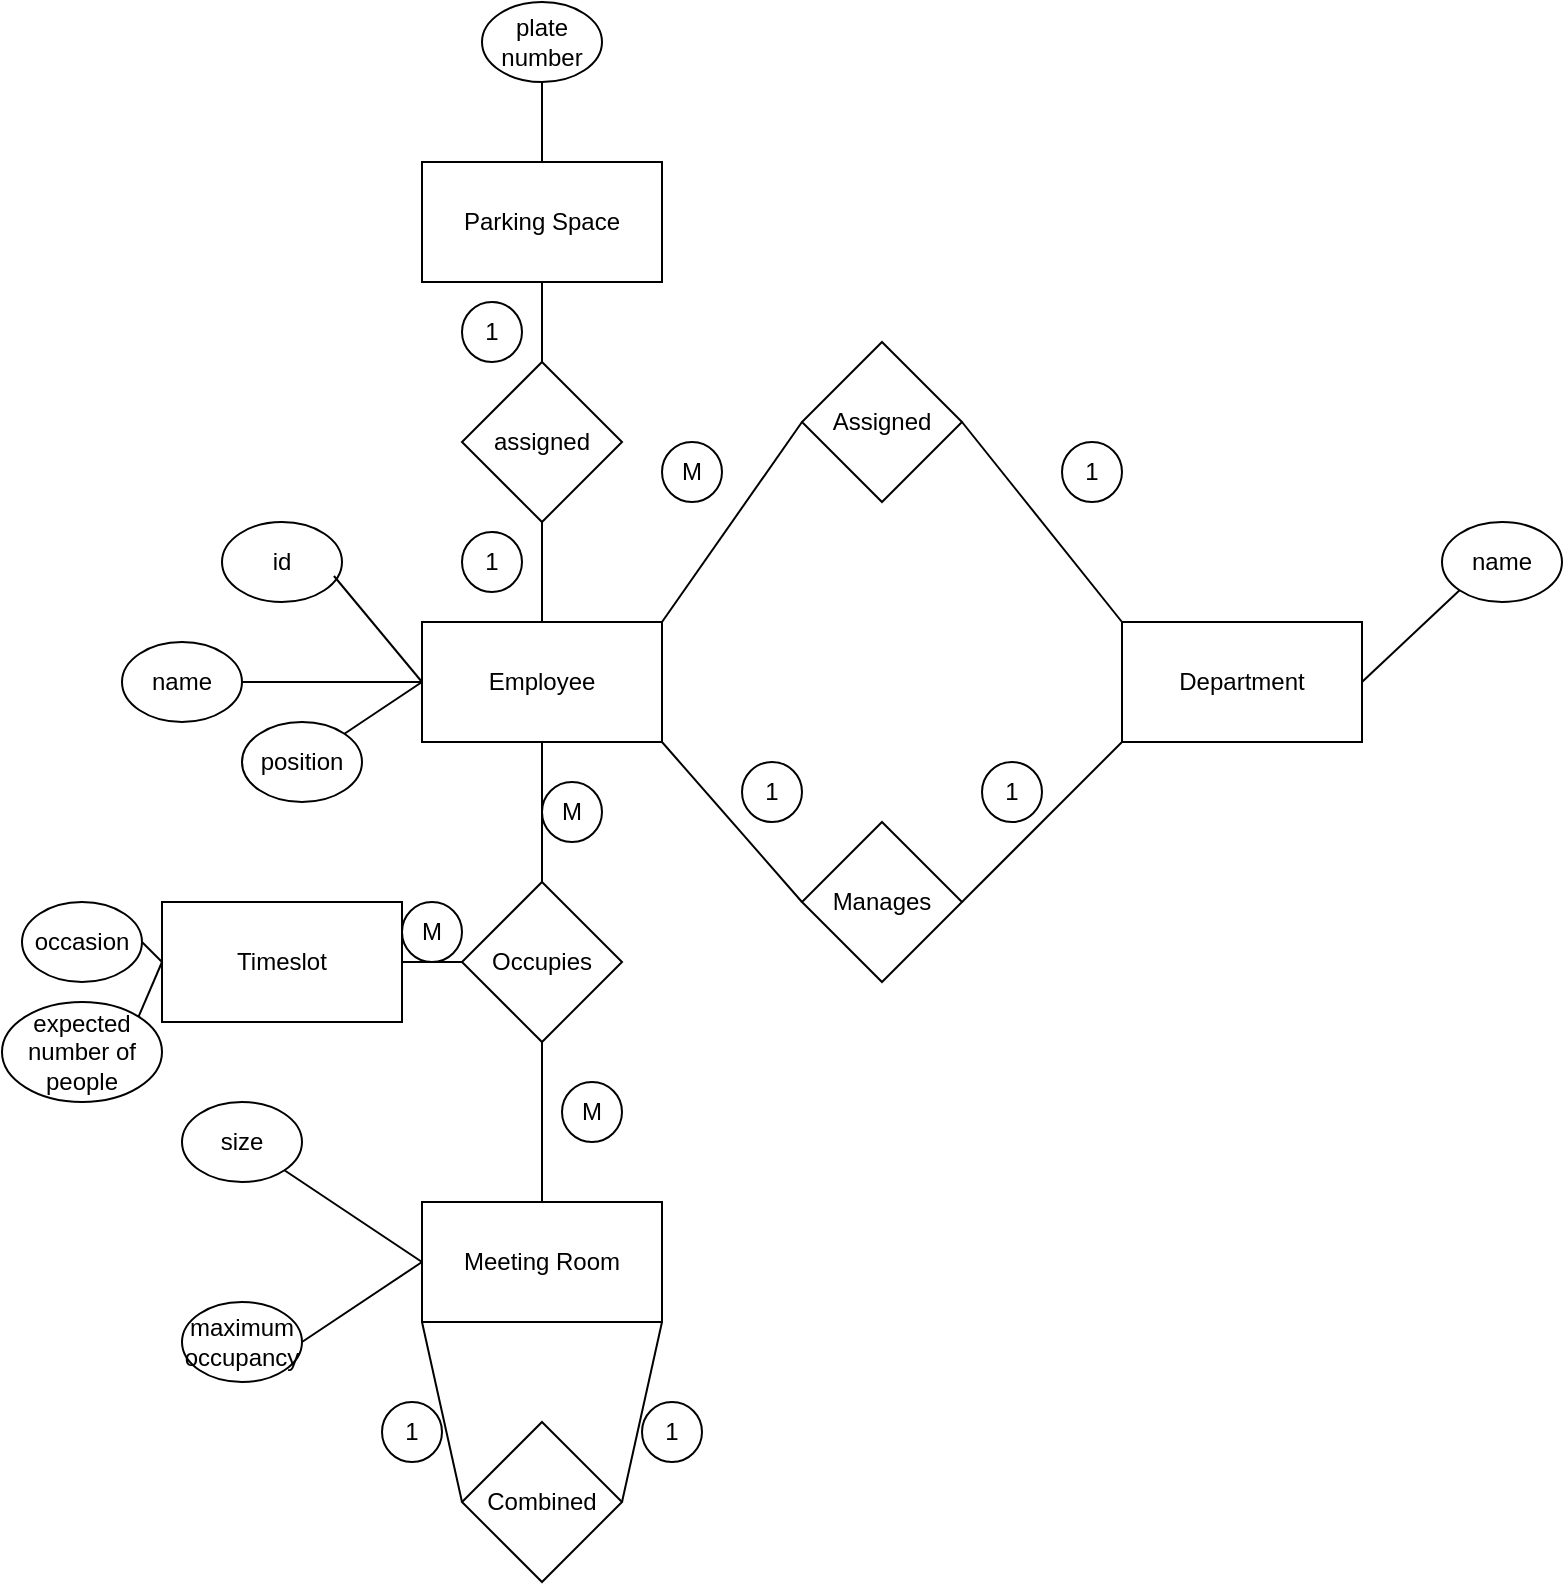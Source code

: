 <mxfile version="24.7.16">
  <diagram name="Page-1" id="DWUx_tRH7NIHmu86fIoj">
    <mxGraphModel dx="1434" dy="820" grid="1" gridSize="10" guides="1" tooltips="1" connect="1" arrows="1" fold="1" page="1" pageScale="1" pageWidth="850" pageHeight="1100" math="0" shadow="0">
      <root>
        <mxCell id="0" />
        <mxCell id="1" parent="0" />
        <mxCell id="FTBoBfg9ZKaS-vHJGrUH-1" value="Employee" style="rounded=0;whiteSpace=wrap;html=1;" vertex="1" parent="1">
          <mxGeometry x="245" y="400" width="120" height="60" as="geometry" />
        </mxCell>
        <mxCell id="FTBoBfg9ZKaS-vHJGrUH-2" value="id" style="ellipse;whiteSpace=wrap;html=1;" vertex="1" parent="1">
          <mxGeometry x="145" y="350" width="60" height="40" as="geometry" />
        </mxCell>
        <mxCell id="FTBoBfg9ZKaS-vHJGrUH-4" value="name" style="ellipse;whiteSpace=wrap;html=1;" vertex="1" parent="1">
          <mxGeometry x="95" y="410" width="60" height="40" as="geometry" />
        </mxCell>
        <mxCell id="FTBoBfg9ZKaS-vHJGrUH-5" value="position" style="ellipse;whiteSpace=wrap;html=1;" vertex="1" parent="1">
          <mxGeometry x="155" y="450" width="60" height="40" as="geometry" />
        </mxCell>
        <mxCell id="FTBoBfg9ZKaS-vHJGrUH-7" value="" style="endArrow=none;html=1;rounded=0;exitX=1;exitY=0;exitDx=0;exitDy=0;entryX=0;entryY=0.5;entryDx=0;entryDy=0;" edge="1" parent="1" source="FTBoBfg9ZKaS-vHJGrUH-5" target="FTBoBfg9ZKaS-vHJGrUH-1">
          <mxGeometry width="50" height="50" relative="1" as="geometry">
            <mxPoint x="435" y="620" as="sourcePoint" />
            <mxPoint x="485" y="570" as="targetPoint" />
          </mxGeometry>
        </mxCell>
        <mxCell id="FTBoBfg9ZKaS-vHJGrUH-8" value="" style="endArrow=none;html=1;rounded=0;exitX=1;exitY=0.5;exitDx=0;exitDy=0;entryX=0;entryY=0.5;entryDx=0;entryDy=0;" edge="1" parent="1" source="FTBoBfg9ZKaS-vHJGrUH-4" target="FTBoBfg9ZKaS-vHJGrUH-1">
          <mxGeometry width="50" height="50" relative="1" as="geometry">
            <mxPoint x="435" y="620" as="sourcePoint" />
            <mxPoint x="485" y="570" as="targetPoint" />
          </mxGeometry>
        </mxCell>
        <mxCell id="FTBoBfg9ZKaS-vHJGrUH-9" value="" style="endArrow=none;html=1;rounded=0;exitX=0.933;exitY=0.675;exitDx=0;exitDy=0;exitPerimeter=0;entryX=0;entryY=0.5;entryDx=0;entryDy=0;" edge="1" parent="1" source="FTBoBfg9ZKaS-vHJGrUH-2" target="FTBoBfg9ZKaS-vHJGrUH-1">
          <mxGeometry width="50" height="50" relative="1" as="geometry">
            <mxPoint x="435" y="620" as="sourcePoint" />
            <mxPoint x="485" y="570" as="targetPoint" />
          </mxGeometry>
        </mxCell>
        <mxCell id="FTBoBfg9ZKaS-vHJGrUH-10" value="Department" style="rounded=0;whiteSpace=wrap;html=1;" vertex="1" parent="1">
          <mxGeometry x="595" y="400" width="120" height="60" as="geometry" />
        </mxCell>
        <mxCell id="FTBoBfg9ZKaS-vHJGrUH-11" value="name" style="ellipse;whiteSpace=wrap;html=1;" vertex="1" parent="1">
          <mxGeometry x="755" y="350" width="60" height="40" as="geometry" />
        </mxCell>
        <mxCell id="FTBoBfg9ZKaS-vHJGrUH-12" value="" style="endArrow=none;html=1;rounded=0;entryX=0;entryY=1;entryDx=0;entryDy=0;exitX=1;exitY=0.5;exitDx=0;exitDy=0;" edge="1" parent="1" source="FTBoBfg9ZKaS-vHJGrUH-10" target="FTBoBfg9ZKaS-vHJGrUH-11">
          <mxGeometry width="50" height="50" relative="1" as="geometry">
            <mxPoint x="435" y="620" as="sourcePoint" />
            <mxPoint x="485" y="570" as="targetPoint" />
          </mxGeometry>
        </mxCell>
        <mxCell id="FTBoBfg9ZKaS-vHJGrUH-13" value="Assigned" style="rhombus;whiteSpace=wrap;html=1;" vertex="1" parent="1">
          <mxGeometry x="435" y="260" width="80" height="80" as="geometry" />
        </mxCell>
        <mxCell id="FTBoBfg9ZKaS-vHJGrUH-14" value="" style="endArrow=none;html=1;rounded=0;exitX=0;exitY=0.5;exitDx=0;exitDy=0;entryX=1;entryY=0;entryDx=0;entryDy=0;" edge="1" parent="1" source="FTBoBfg9ZKaS-vHJGrUH-13" target="FTBoBfg9ZKaS-vHJGrUH-1">
          <mxGeometry width="50" height="50" relative="1" as="geometry">
            <mxPoint x="435" y="620" as="sourcePoint" />
            <mxPoint x="485" y="570" as="targetPoint" />
          </mxGeometry>
        </mxCell>
        <mxCell id="FTBoBfg9ZKaS-vHJGrUH-15" value="" style="endArrow=none;html=1;rounded=0;entryX=1;entryY=0.5;entryDx=0;entryDy=0;exitX=0;exitY=0;exitDx=0;exitDy=0;" edge="1" parent="1" source="FTBoBfg9ZKaS-vHJGrUH-10" target="FTBoBfg9ZKaS-vHJGrUH-13">
          <mxGeometry width="50" height="50" relative="1" as="geometry">
            <mxPoint x="435" y="620" as="sourcePoint" />
            <mxPoint x="485" y="570" as="targetPoint" />
          </mxGeometry>
        </mxCell>
        <mxCell id="FTBoBfg9ZKaS-vHJGrUH-16" value="Manages" style="rhombus;whiteSpace=wrap;html=1;" vertex="1" parent="1">
          <mxGeometry x="435" y="500" width="80" height="80" as="geometry" />
        </mxCell>
        <mxCell id="FTBoBfg9ZKaS-vHJGrUH-17" value="" style="endArrow=none;html=1;rounded=0;exitX=1;exitY=1;exitDx=0;exitDy=0;entryX=0;entryY=0.5;entryDx=0;entryDy=0;" edge="1" parent="1" source="FTBoBfg9ZKaS-vHJGrUH-1" target="FTBoBfg9ZKaS-vHJGrUH-16">
          <mxGeometry width="50" height="50" relative="1" as="geometry">
            <mxPoint x="435" y="620" as="sourcePoint" />
            <mxPoint x="485" y="570" as="targetPoint" />
          </mxGeometry>
        </mxCell>
        <mxCell id="FTBoBfg9ZKaS-vHJGrUH-18" value="" style="endArrow=none;html=1;rounded=0;exitX=0;exitY=1;exitDx=0;exitDy=0;entryX=1;entryY=0.5;entryDx=0;entryDy=0;" edge="1" parent="1" source="FTBoBfg9ZKaS-vHJGrUH-10" target="FTBoBfg9ZKaS-vHJGrUH-16">
          <mxGeometry width="50" height="50" relative="1" as="geometry">
            <mxPoint x="435" y="620" as="sourcePoint" />
            <mxPoint x="485" y="570" as="targetPoint" />
          </mxGeometry>
        </mxCell>
        <mxCell id="FTBoBfg9ZKaS-vHJGrUH-19" value="1" style="ellipse;whiteSpace=wrap;html=1;aspect=fixed;" vertex="1" parent="1">
          <mxGeometry x="405" y="470" width="30" height="30" as="geometry" />
        </mxCell>
        <mxCell id="FTBoBfg9ZKaS-vHJGrUH-20" value="1" style="ellipse;whiteSpace=wrap;html=1;aspect=fixed;" vertex="1" parent="1">
          <mxGeometry x="525" y="470" width="30" height="30" as="geometry" />
        </mxCell>
        <mxCell id="FTBoBfg9ZKaS-vHJGrUH-22" value="M" style="ellipse;whiteSpace=wrap;html=1;aspect=fixed;" vertex="1" parent="1">
          <mxGeometry x="365" y="310" width="30" height="30" as="geometry" />
        </mxCell>
        <mxCell id="FTBoBfg9ZKaS-vHJGrUH-25" value="1" style="ellipse;whiteSpace=wrap;html=1;aspect=fixed;" vertex="1" parent="1">
          <mxGeometry x="565" y="310" width="30" height="30" as="geometry" />
        </mxCell>
        <mxCell id="FTBoBfg9ZKaS-vHJGrUH-26" value="Meeting Room" style="rounded=0;whiteSpace=wrap;html=1;" vertex="1" parent="1">
          <mxGeometry x="245" y="690" width="120" height="60" as="geometry" />
        </mxCell>
        <mxCell id="FTBoBfg9ZKaS-vHJGrUH-27" value="size" style="ellipse;whiteSpace=wrap;html=1;" vertex="1" parent="1">
          <mxGeometry x="125" y="640" width="60" height="40" as="geometry" />
        </mxCell>
        <mxCell id="FTBoBfg9ZKaS-vHJGrUH-28" value="maximum occupancy" style="ellipse;whiteSpace=wrap;html=1;" vertex="1" parent="1">
          <mxGeometry x="125" y="740" width="60" height="40" as="geometry" />
        </mxCell>
        <mxCell id="FTBoBfg9ZKaS-vHJGrUH-30" value="" style="endArrow=none;html=1;rounded=0;exitX=1;exitY=1;exitDx=0;exitDy=0;entryX=0;entryY=0.5;entryDx=0;entryDy=0;" edge="1" parent="1" source="FTBoBfg9ZKaS-vHJGrUH-27" target="FTBoBfg9ZKaS-vHJGrUH-26">
          <mxGeometry width="50" height="50" relative="1" as="geometry">
            <mxPoint x="435" y="620" as="sourcePoint" />
            <mxPoint x="485" y="570" as="targetPoint" />
          </mxGeometry>
        </mxCell>
        <mxCell id="FTBoBfg9ZKaS-vHJGrUH-31" value="" style="endArrow=none;html=1;rounded=0;entryX=1;entryY=0.5;entryDx=0;entryDy=0;exitX=0;exitY=0.5;exitDx=0;exitDy=0;" edge="1" parent="1" source="FTBoBfg9ZKaS-vHJGrUH-26" target="FTBoBfg9ZKaS-vHJGrUH-28">
          <mxGeometry width="50" height="50" relative="1" as="geometry">
            <mxPoint x="435" y="620" as="sourcePoint" />
            <mxPoint x="485" y="570" as="targetPoint" />
          </mxGeometry>
        </mxCell>
        <mxCell id="FTBoBfg9ZKaS-vHJGrUH-32" value="Combined" style="rhombus;whiteSpace=wrap;html=1;" vertex="1" parent="1">
          <mxGeometry x="265" y="800" width="80" height="80" as="geometry" />
        </mxCell>
        <mxCell id="FTBoBfg9ZKaS-vHJGrUH-33" value="" style="endArrow=none;html=1;rounded=0;exitX=0;exitY=1;exitDx=0;exitDy=0;entryX=0;entryY=0.5;entryDx=0;entryDy=0;" edge="1" parent="1" source="FTBoBfg9ZKaS-vHJGrUH-26" target="FTBoBfg9ZKaS-vHJGrUH-32">
          <mxGeometry width="50" height="50" relative="1" as="geometry">
            <mxPoint x="435" y="620" as="sourcePoint" />
            <mxPoint x="485" y="570" as="targetPoint" />
          </mxGeometry>
        </mxCell>
        <mxCell id="FTBoBfg9ZKaS-vHJGrUH-34" value="" style="endArrow=none;html=1;rounded=0;entryX=1;entryY=0.5;entryDx=0;entryDy=0;exitX=1;exitY=1;exitDx=0;exitDy=0;" edge="1" parent="1" source="FTBoBfg9ZKaS-vHJGrUH-26" target="FTBoBfg9ZKaS-vHJGrUH-32">
          <mxGeometry width="50" height="50" relative="1" as="geometry">
            <mxPoint x="435" y="620" as="sourcePoint" />
            <mxPoint x="485" y="570" as="targetPoint" />
          </mxGeometry>
        </mxCell>
        <mxCell id="FTBoBfg9ZKaS-vHJGrUH-35" value="1" style="ellipse;whiteSpace=wrap;html=1;aspect=fixed;" vertex="1" parent="1">
          <mxGeometry x="225" y="790" width="30" height="30" as="geometry" />
        </mxCell>
        <mxCell id="FTBoBfg9ZKaS-vHJGrUH-36" value="1" style="ellipse;whiteSpace=wrap;html=1;aspect=fixed;" vertex="1" parent="1">
          <mxGeometry x="355" y="790" width="30" height="30" as="geometry" />
        </mxCell>
        <mxCell id="FTBoBfg9ZKaS-vHJGrUH-38" value="Timeslot" style="rounded=0;whiteSpace=wrap;html=1;" vertex="1" parent="1">
          <mxGeometry x="115" y="540" width="120" height="60" as="geometry" />
        </mxCell>
        <mxCell id="FTBoBfg9ZKaS-vHJGrUH-39" value="Occupies" style="rhombus;whiteSpace=wrap;html=1;" vertex="1" parent="1">
          <mxGeometry x="265" y="530" width="80" height="80" as="geometry" />
        </mxCell>
        <mxCell id="FTBoBfg9ZKaS-vHJGrUH-40" value="occasion" style="ellipse;whiteSpace=wrap;html=1;" vertex="1" parent="1">
          <mxGeometry x="45" y="540" width="60" height="40" as="geometry" />
        </mxCell>
        <mxCell id="FTBoBfg9ZKaS-vHJGrUH-41" value="expected number of people" style="ellipse;whiteSpace=wrap;html=1;" vertex="1" parent="1">
          <mxGeometry x="35" y="590" width="80" height="50" as="geometry" />
        </mxCell>
        <mxCell id="FTBoBfg9ZKaS-vHJGrUH-42" value="" style="endArrow=none;html=1;rounded=0;exitX=1;exitY=0;exitDx=0;exitDy=0;entryX=0;entryY=0.5;entryDx=0;entryDy=0;" edge="1" parent="1" source="FTBoBfg9ZKaS-vHJGrUH-41" target="FTBoBfg9ZKaS-vHJGrUH-38">
          <mxGeometry width="50" height="50" relative="1" as="geometry">
            <mxPoint x="435" y="620" as="sourcePoint" />
            <mxPoint x="485" y="570" as="targetPoint" />
          </mxGeometry>
        </mxCell>
        <mxCell id="FTBoBfg9ZKaS-vHJGrUH-43" value="" style="endArrow=none;html=1;rounded=0;exitX=1;exitY=0.5;exitDx=0;exitDy=0;entryX=0;entryY=0.5;entryDx=0;entryDy=0;" edge="1" parent="1" source="FTBoBfg9ZKaS-vHJGrUH-40" target="FTBoBfg9ZKaS-vHJGrUH-38">
          <mxGeometry width="50" height="50" relative="1" as="geometry">
            <mxPoint x="435" y="620" as="sourcePoint" />
            <mxPoint x="485" y="570" as="targetPoint" />
          </mxGeometry>
        </mxCell>
        <mxCell id="FTBoBfg9ZKaS-vHJGrUH-44" value="" style="endArrow=none;html=1;rounded=0;exitX=0.5;exitY=0;exitDx=0;exitDy=0;entryX=0.5;entryY=1;entryDx=0;entryDy=0;" edge="1" parent="1" source="FTBoBfg9ZKaS-vHJGrUH-26" target="FTBoBfg9ZKaS-vHJGrUH-39">
          <mxGeometry width="50" height="50" relative="1" as="geometry">
            <mxPoint x="435" y="620" as="sourcePoint" />
            <mxPoint x="485" y="570" as="targetPoint" />
          </mxGeometry>
        </mxCell>
        <mxCell id="FTBoBfg9ZKaS-vHJGrUH-45" value="" style="endArrow=none;html=1;rounded=0;exitX=1;exitY=0.5;exitDx=0;exitDy=0;" edge="1" parent="1" source="FTBoBfg9ZKaS-vHJGrUH-38">
          <mxGeometry width="50" height="50" relative="1" as="geometry">
            <mxPoint x="435" y="620" as="sourcePoint" />
            <mxPoint x="265" y="570" as="targetPoint" />
          </mxGeometry>
        </mxCell>
        <mxCell id="FTBoBfg9ZKaS-vHJGrUH-46" value="" style="endArrow=none;html=1;rounded=0;exitX=0.5;exitY=1;exitDx=0;exitDy=0;entryX=0.5;entryY=0;entryDx=0;entryDy=0;" edge="1" parent="1" source="FTBoBfg9ZKaS-vHJGrUH-1" target="FTBoBfg9ZKaS-vHJGrUH-39">
          <mxGeometry width="50" height="50" relative="1" as="geometry">
            <mxPoint x="435" y="620" as="sourcePoint" />
            <mxPoint x="485" y="570" as="targetPoint" />
          </mxGeometry>
        </mxCell>
        <mxCell id="FTBoBfg9ZKaS-vHJGrUH-47" value="M" style="ellipse;whiteSpace=wrap;html=1;aspect=fixed;" vertex="1" parent="1">
          <mxGeometry x="315" y="630" width="30" height="30" as="geometry" />
        </mxCell>
        <mxCell id="FTBoBfg9ZKaS-vHJGrUH-48" value="M" style="ellipse;whiteSpace=wrap;html=1;aspect=fixed;" vertex="1" parent="1">
          <mxGeometry x="235" y="540" width="30" height="30" as="geometry" />
        </mxCell>
        <mxCell id="FTBoBfg9ZKaS-vHJGrUH-49" value="M" style="ellipse;whiteSpace=wrap;html=1;aspect=fixed;" vertex="1" parent="1">
          <mxGeometry x="305" y="480" width="30" height="30" as="geometry" />
        </mxCell>
        <mxCell id="FTBoBfg9ZKaS-vHJGrUH-50" value="Parking Space" style="rounded=0;whiteSpace=wrap;html=1;" vertex="1" parent="1">
          <mxGeometry x="245" y="170" width="120" height="60" as="geometry" />
        </mxCell>
        <mxCell id="FTBoBfg9ZKaS-vHJGrUH-52" value="plate number" style="ellipse;whiteSpace=wrap;html=1;" vertex="1" parent="1">
          <mxGeometry x="275" y="90" width="60" height="40" as="geometry" />
        </mxCell>
        <mxCell id="FTBoBfg9ZKaS-vHJGrUH-54" value="" style="endArrow=none;html=1;rounded=0;exitX=0.5;exitY=1;exitDx=0;exitDy=0;entryX=0.5;entryY=0;entryDx=0;entryDy=0;" edge="1" parent="1" source="FTBoBfg9ZKaS-vHJGrUH-52" target="FTBoBfg9ZKaS-vHJGrUH-50">
          <mxGeometry width="50" height="50" relative="1" as="geometry">
            <mxPoint x="435" y="380" as="sourcePoint" />
            <mxPoint x="485" y="330" as="targetPoint" />
          </mxGeometry>
        </mxCell>
        <mxCell id="FTBoBfg9ZKaS-vHJGrUH-55" value="assigned" style="rhombus;whiteSpace=wrap;html=1;" vertex="1" parent="1">
          <mxGeometry x="265" y="270" width="80" height="80" as="geometry" />
        </mxCell>
        <mxCell id="FTBoBfg9ZKaS-vHJGrUH-56" value="" style="endArrow=none;html=1;rounded=0;exitX=0.5;exitY=1;exitDx=0;exitDy=0;entryX=0.5;entryY=0;entryDx=0;entryDy=0;" edge="1" parent="1" source="FTBoBfg9ZKaS-vHJGrUH-50" target="FTBoBfg9ZKaS-vHJGrUH-55">
          <mxGeometry width="50" height="50" relative="1" as="geometry">
            <mxPoint x="435" y="380" as="sourcePoint" />
            <mxPoint x="485" y="330" as="targetPoint" />
          </mxGeometry>
        </mxCell>
        <mxCell id="FTBoBfg9ZKaS-vHJGrUH-57" value="" style="endArrow=none;html=1;rounded=0;exitX=0.5;exitY=1;exitDx=0;exitDy=0;entryX=0.5;entryY=0;entryDx=0;entryDy=0;" edge="1" parent="1" source="FTBoBfg9ZKaS-vHJGrUH-55" target="FTBoBfg9ZKaS-vHJGrUH-1">
          <mxGeometry width="50" height="50" relative="1" as="geometry">
            <mxPoint x="435" y="380" as="sourcePoint" />
            <mxPoint x="485" y="330" as="targetPoint" />
          </mxGeometry>
        </mxCell>
        <mxCell id="FTBoBfg9ZKaS-vHJGrUH-58" value="1" style="ellipse;whiteSpace=wrap;html=1;aspect=fixed;" vertex="1" parent="1">
          <mxGeometry x="265" y="355" width="30" height="30" as="geometry" />
        </mxCell>
        <mxCell id="FTBoBfg9ZKaS-vHJGrUH-60" value="1" style="ellipse;whiteSpace=wrap;html=1;aspect=fixed;" vertex="1" parent="1">
          <mxGeometry x="265" y="240" width="30" height="30" as="geometry" />
        </mxCell>
      </root>
    </mxGraphModel>
  </diagram>
</mxfile>
